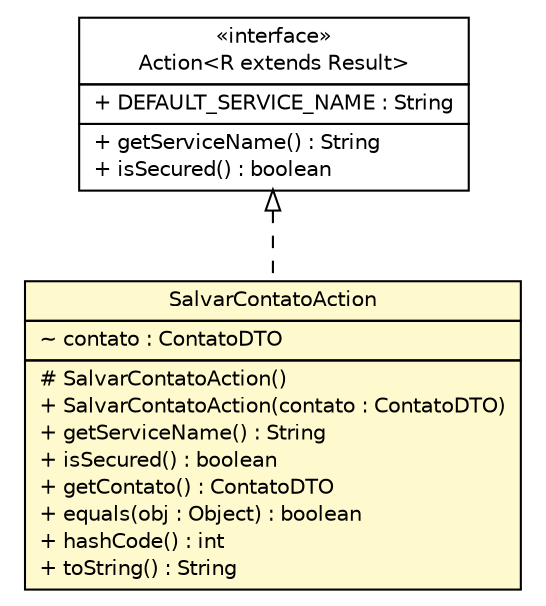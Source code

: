 #!/usr/local/bin/dot
#
# Class diagram 
# Generated by UMLGraph version 5.1 (http://www.umlgraph.org/)
#

digraph G {
	edge [fontname="Helvetica",fontsize=10,labelfontname="Helvetica",labelfontsize=10];
	node [fontname="Helvetica",fontsize=10,shape=plaintext];
	nodesep=0.25;
	ranksep=0.5;
	// br.net.meditec.shared.commands.SalvarContatoAction
	c1515 [label=<<table title="br.net.meditec.shared.commands.SalvarContatoAction" border="0" cellborder="1" cellspacing="0" cellpadding="2" port="p" bgcolor="lemonChiffon" href="./SalvarContatoAction.html">
		<tr><td><table border="0" cellspacing="0" cellpadding="1">
<tr><td align="center" balign="center"> SalvarContatoAction </td></tr>
		</table></td></tr>
		<tr><td><table border="0" cellspacing="0" cellpadding="1">
<tr><td align="left" balign="left"> ~ contato : ContatoDTO </td></tr>
		</table></td></tr>
		<tr><td><table border="0" cellspacing="0" cellpadding="1">
<tr><td align="left" balign="left"> # SalvarContatoAction() </td></tr>
<tr><td align="left" balign="left"> + SalvarContatoAction(contato : ContatoDTO) </td></tr>
<tr><td align="left" balign="left"> + getServiceName() : String </td></tr>
<tr><td align="left" balign="left"> + isSecured() : boolean </td></tr>
<tr><td align="left" balign="left"> + getContato() : ContatoDTO </td></tr>
<tr><td align="left" balign="left"> + equals(obj : Object) : boolean </td></tr>
<tr><td align="left" balign="left"> + hashCode() : int </td></tr>
<tr><td align="left" balign="left"> + toString() : String </td></tr>
		</table></td></tr>
		</table>>, fontname="Helvetica", fontcolor="black", fontsize=10.0];
	//br.net.meditec.shared.commands.SalvarContatoAction implements com.gwtplatform.dispatch.shared.Action<R extends com.gwtplatform.dispatch.shared.Result>
	c1589:p -> c1515:p [dir=back,arrowtail=empty,style=dashed];
	// com.gwtplatform.dispatch.shared.Action<R extends com.gwtplatform.dispatch.shared.Result>
	c1589 [label=<<table title="com.gwtplatform.dispatch.shared.Action" border="0" cellborder="1" cellspacing="0" cellpadding="2" port="p" href="http://java.sun.com/j2se/1.4.2/docs/api/com/gwtplatform/dispatch/shared/Action.html">
		<tr><td><table border="0" cellspacing="0" cellpadding="1">
<tr><td align="center" balign="center"> &#171;interface&#187; </td></tr>
<tr><td align="center" balign="center"> Action&lt;R extends Result&gt; </td></tr>
		</table></td></tr>
		<tr><td><table border="0" cellspacing="0" cellpadding="1">
<tr><td align="left" balign="left"> + DEFAULT_SERVICE_NAME : String </td></tr>
		</table></td></tr>
		<tr><td><table border="0" cellspacing="0" cellpadding="1">
<tr><td align="left" balign="left"> + getServiceName() : String </td></tr>
<tr><td align="left" balign="left"> + isSecured() : boolean </td></tr>
		</table></td></tr>
		</table>>, fontname="Helvetica", fontcolor="black", fontsize=10.0];
}

